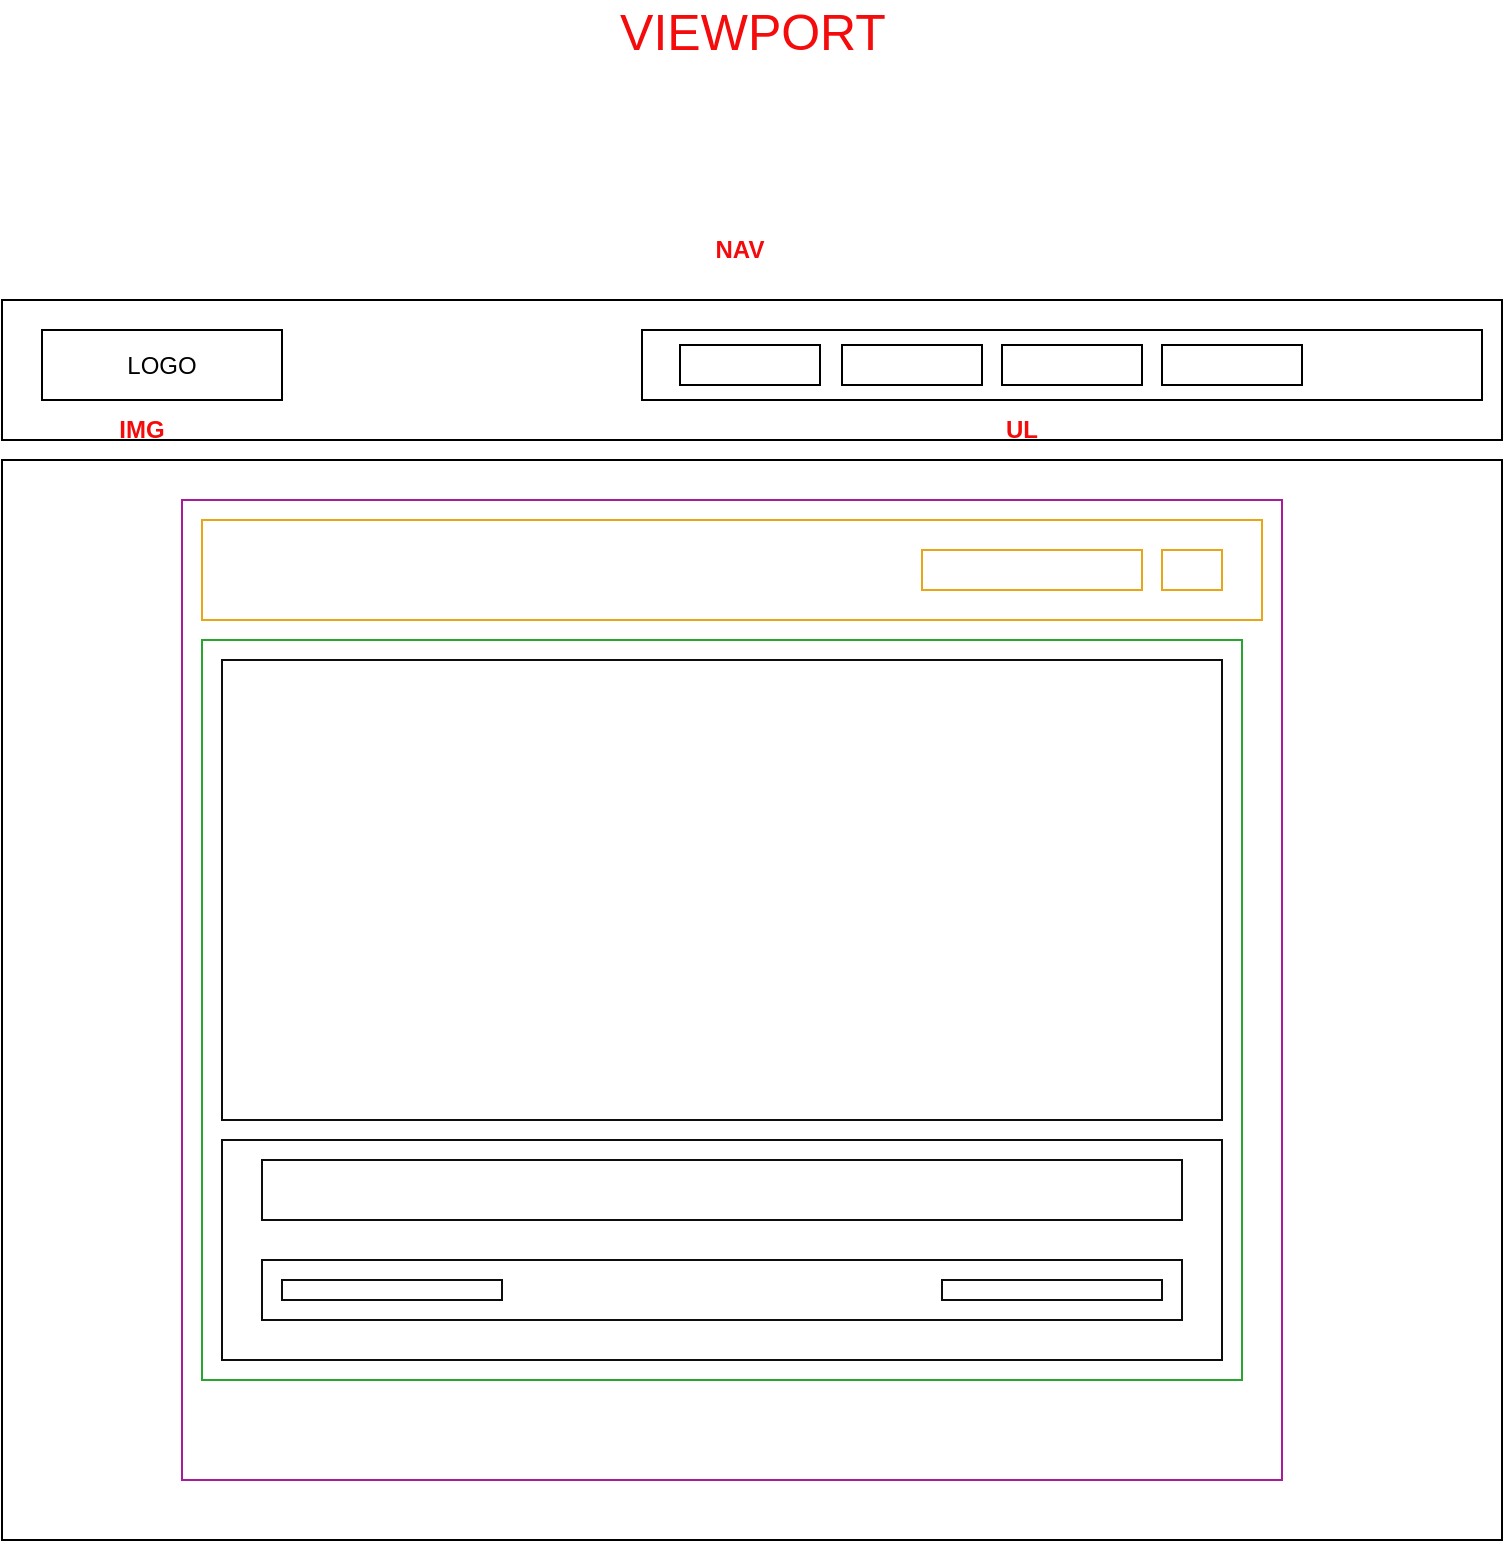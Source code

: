 <mxfile version="20.8.20" type="github">
  <diagram name="Página-1" id="5jDgC4JBltUdnbmfNg-T">
    <mxGraphModel dx="989" dy="1690" grid="1" gridSize="10" guides="1" tooltips="1" connect="1" arrows="1" fold="1" page="1" pageScale="1" pageWidth="827" pageHeight="1169" math="0" shadow="0">
      <root>
        <mxCell id="0" />
        <mxCell id="1" parent="0" />
        <mxCell id="DLjpoMInxnvfnNG7Ht0P-1" value="" style="rounded=0;whiteSpace=wrap;html=1;" parent="1" vertex="1">
          <mxGeometry x="40" y="20" width="750" height="70" as="geometry" />
        </mxCell>
        <mxCell id="DLjpoMInxnvfnNG7Ht0P-2" value="LOGO" style="rounded=0;whiteSpace=wrap;html=1;" parent="1" vertex="1">
          <mxGeometry x="60" y="35" width="120" height="35" as="geometry" />
        </mxCell>
        <mxCell id="DLjpoMInxnvfnNG7Ht0P-3" value="" style="rounded=0;whiteSpace=wrap;html=1;" parent="1" vertex="1">
          <mxGeometry x="360" y="35" width="420" height="35" as="geometry" />
        </mxCell>
        <mxCell id="DLjpoMInxnvfnNG7Ht0P-4" value="" style="rounded=0;whiteSpace=wrap;html=1;" parent="1" vertex="1">
          <mxGeometry x="379" y="42.5" width="70" height="20" as="geometry" />
        </mxCell>
        <mxCell id="DLjpoMInxnvfnNG7Ht0P-5" value="" style="rounded=0;whiteSpace=wrap;html=1;" parent="1" vertex="1">
          <mxGeometry x="540" y="42.5" width="70" height="20" as="geometry" />
        </mxCell>
        <mxCell id="DLjpoMInxnvfnNG7Ht0P-8" value="" style="rounded=0;whiteSpace=wrap;html=1;" parent="1" vertex="1">
          <mxGeometry x="620" y="42.5" width="70" height="20" as="geometry" />
        </mxCell>
        <mxCell id="DLjpoMInxnvfnNG7Ht0P-9" value="" style="rounded=0;whiteSpace=wrap;html=1;" parent="1" vertex="1">
          <mxGeometry x="460" y="42.5" width="70" height="20" as="geometry" />
        </mxCell>
        <mxCell id="DLjpoMInxnvfnNG7Ht0P-10" value="&lt;span&gt;NAV&lt;/span&gt;" style="text;html=1;strokeColor=none;fillColor=none;align=center;verticalAlign=middle;whiteSpace=wrap;rounded=0;fontStyle=1;fontColor=#f40b0b;" parent="1" vertex="1">
          <mxGeometry x="379" y="-20" width="60" height="30" as="geometry" />
        </mxCell>
        <mxCell id="DLjpoMInxnvfnNG7Ht0P-11" value="&lt;span&gt;UL&lt;/span&gt;" style="text;html=1;strokeColor=none;fillColor=none;align=center;verticalAlign=middle;whiteSpace=wrap;rounded=0;fontStyle=1;fontColor=#f40b0b;" parent="1" vertex="1">
          <mxGeometry x="520" y="70" width="60" height="30" as="geometry" />
        </mxCell>
        <mxCell id="DLjpoMInxnvfnNG7Ht0P-12" value="&lt;span&gt;IMG&lt;/span&gt;" style="text;html=1;strokeColor=none;fillColor=none;align=center;verticalAlign=middle;whiteSpace=wrap;rounded=0;fontStyle=1;fontColor=#f40b0b;" parent="1" vertex="1">
          <mxGeometry x="80" y="70" width="60" height="30" as="geometry" />
        </mxCell>
        <mxCell id="DLjpoMInxnvfnNG7Ht0P-13" value="VIEWPORT" style="text;html=1;strokeColor=none;fillColor=none;align=center;verticalAlign=middle;whiteSpace=wrap;rounded=0;fontColor=#f40b0b;fontSize=25;" parent="1" vertex="1">
          <mxGeometry x="334.5" y="-130" width="161" height="30" as="geometry" />
        </mxCell>
        <mxCell id="LdkPaSGKum9pUnrCHZW5-1" value="" style="rounded=0;whiteSpace=wrap;html=1;" vertex="1" parent="1">
          <mxGeometry x="40" y="100" width="750" height="540" as="geometry" />
        </mxCell>
        <mxCell id="LdkPaSGKum9pUnrCHZW5-2" value="" style="rounded=0;whiteSpace=wrap;html=1;strokeColor=#a61c9a;" vertex="1" parent="1">
          <mxGeometry x="130" y="120" width="550" height="490" as="geometry" />
        </mxCell>
        <mxCell id="LdkPaSGKum9pUnrCHZW5-3" value="" style="rounded=0;whiteSpace=wrap;html=1;strokeColor=#e8a617;" vertex="1" parent="1">
          <mxGeometry x="140" y="130" width="530" height="50" as="geometry" />
        </mxCell>
        <mxCell id="LdkPaSGKum9pUnrCHZW5-4" value="" style="rounded=0;whiteSpace=wrap;html=1;strokeColor=#e8a617;" vertex="1" parent="1">
          <mxGeometry x="500" y="145" width="110" height="20" as="geometry" />
        </mxCell>
        <mxCell id="LdkPaSGKum9pUnrCHZW5-5" value="" style="rounded=0;whiteSpace=wrap;html=1;strokeColor=#e8a617;" vertex="1" parent="1">
          <mxGeometry x="620" y="145" width="30" height="20" as="geometry" />
        </mxCell>
        <mxCell id="LdkPaSGKum9pUnrCHZW5-6" value="" style="rounded=0;whiteSpace=wrap;html=1;strokeColor=#27a52f;" vertex="1" parent="1">
          <mxGeometry x="140" y="190" width="520" height="370" as="geometry" />
        </mxCell>
        <mxCell id="LdkPaSGKum9pUnrCHZW5-7" value="" style="rounded=0;whiteSpace=wrap;html=1;strokeColor=#0d0d0d;" vertex="1" parent="1">
          <mxGeometry x="150" y="200" width="500" height="230" as="geometry" />
        </mxCell>
        <mxCell id="LdkPaSGKum9pUnrCHZW5-11" value="" style="group" vertex="1" connectable="0" parent="1">
          <mxGeometry x="150" y="440" width="500" height="110" as="geometry" />
        </mxCell>
        <mxCell id="LdkPaSGKum9pUnrCHZW5-8" value="" style="rounded=0;whiteSpace=wrap;html=1;strokeColor=#0d0d0d;" vertex="1" parent="LdkPaSGKum9pUnrCHZW5-11">
          <mxGeometry width="500" height="110" as="geometry" />
        </mxCell>
        <mxCell id="LdkPaSGKum9pUnrCHZW5-9" value="" style="rounded=0;whiteSpace=wrap;html=1;strokeColor=#0d0d0d;" vertex="1" parent="LdkPaSGKum9pUnrCHZW5-11">
          <mxGeometry x="20" y="10" width="460" height="30" as="geometry" />
        </mxCell>
        <mxCell id="LdkPaSGKum9pUnrCHZW5-10" value="" style="rounded=0;whiteSpace=wrap;html=1;strokeColor=#0d0d0d;" vertex="1" parent="LdkPaSGKum9pUnrCHZW5-11">
          <mxGeometry x="20" y="60" width="460" height="30" as="geometry" />
        </mxCell>
        <mxCell id="LdkPaSGKum9pUnrCHZW5-14" value="" style="rounded=0;whiteSpace=wrap;html=1;strokeColor=#0d0d0d;" vertex="1" parent="LdkPaSGKum9pUnrCHZW5-11">
          <mxGeometry x="360" y="70" width="110" height="10" as="geometry" />
        </mxCell>
        <mxCell id="LdkPaSGKum9pUnrCHZW5-13" value="" style="rounded=0;whiteSpace=wrap;html=1;strokeColor=#0d0d0d;" vertex="1" parent="1">
          <mxGeometry x="180" y="510" width="110" height="10" as="geometry" />
        </mxCell>
      </root>
    </mxGraphModel>
  </diagram>
</mxfile>
